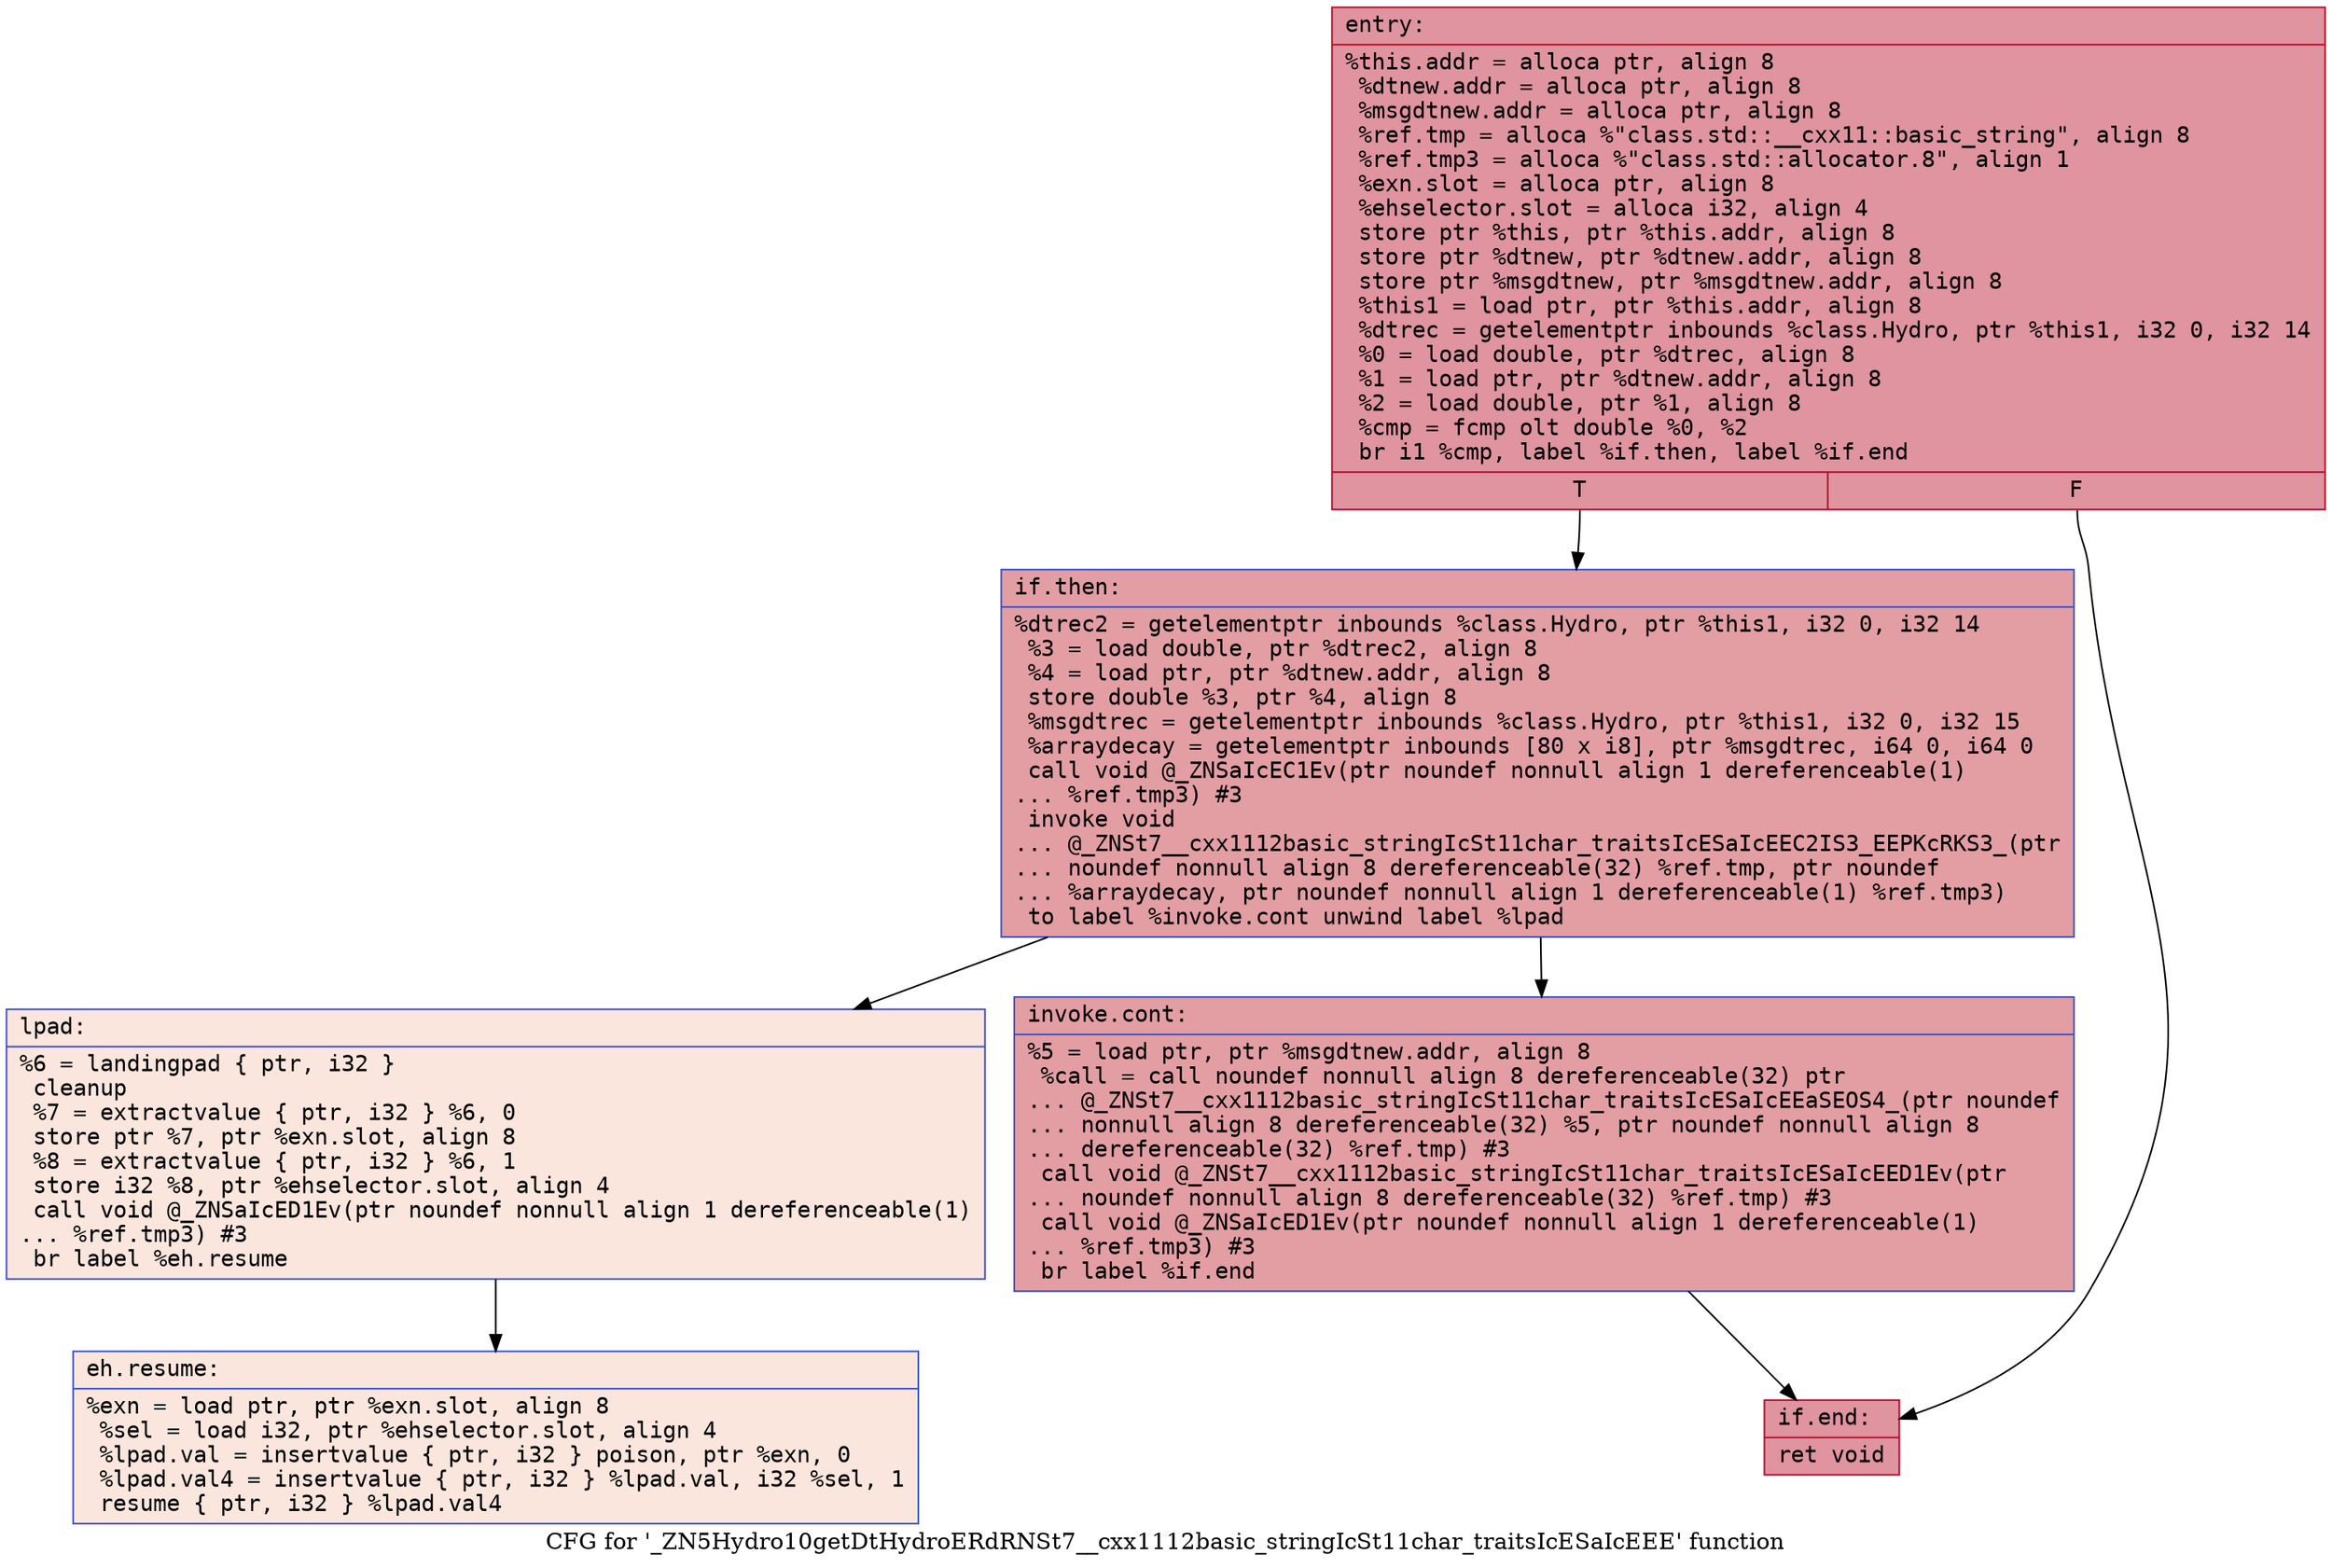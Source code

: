 digraph "CFG for '_ZN5Hydro10getDtHydroERdRNSt7__cxx1112basic_stringIcSt11char_traitsIcESaIcEEE' function" {
	label="CFG for '_ZN5Hydro10getDtHydroERdRNSt7__cxx1112basic_stringIcSt11char_traitsIcESaIcEEE' function";

	Node0x561869905c80 [shape=record,color="#b70d28ff", style=filled, fillcolor="#b70d2870" fontname="Courier",label="{entry:\l|  %this.addr = alloca ptr, align 8\l  %dtnew.addr = alloca ptr, align 8\l  %msgdtnew.addr = alloca ptr, align 8\l  %ref.tmp = alloca %\"class.std::__cxx11::basic_string\", align 8\l  %ref.tmp3 = alloca %\"class.std::allocator.8\", align 1\l  %exn.slot = alloca ptr, align 8\l  %ehselector.slot = alloca i32, align 4\l  store ptr %this, ptr %this.addr, align 8\l  store ptr %dtnew, ptr %dtnew.addr, align 8\l  store ptr %msgdtnew, ptr %msgdtnew.addr, align 8\l  %this1 = load ptr, ptr %this.addr, align 8\l  %dtrec = getelementptr inbounds %class.Hydro, ptr %this1, i32 0, i32 14\l  %0 = load double, ptr %dtrec, align 8\l  %1 = load ptr, ptr %dtnew.addr, align 8\l  %2 = load double, ptr %1, align 8\l  %cmp = fcmp olt double %0, %2\l  br i1 %cmp, label %if.then, label %if.end\l|{<s0>T|<s1>F}}"];
	Node0x561869905c80:s0 -> Node0x561869906890[tooltip="entry -> if.then\nProbability 50.00%" ];
	Node0x561869905c80:s1 -> Node0x561869906900[tooltip="entry -> if.end\nProbability 50.00%" ];
	Node0x561869906890 [shape=record,color="#3d50c3ff", style=filled, fillcolor="#be242e70" fontname="Courier",label="{if.then:\l|  %dtrec2 = getelementptr inbounds %class.Hydro, ptr %this1, i32 0, i32 14\l  %3 = load double, ptr %dtrec2, align 8\l  %4 = load ptr, ptr %dtnew.addr, align 8\l  store double %3, ptr %4, align 8\l  %msgdtrec = getelementptr inbounds %class.Hydro, ptr %this1, i32 0, i32 15\l  %arraydecay = getelementptr inbounds [80 x i8], ptr %msgdtrec, i64 0, i64 0\l  call void @_ZNSaIcEC1Ev(ptr noundef nonnull align 1 dereferenceable(1)\l... %ref.tmp3) #3\l  invoke void\l... @_ZNSt7__cxx1112basic_stringIcSt11char_traitsIcESaIcEEC2IS3_EEPKcRKS3_(ptr\l... noundef nonnull align 8 dereferenceable(32) %ref.tmp, ptr noundef\l... %arraydecay, ptr noundef nonnull align 1 dereferenceable(1) %ref.tmp3)\l          to label %invoke.cont unwind label %lpad\l}"];
	Node0x561869906890 -> Node0x561869907000[tooltip="if.then -> invoke.cont\nProbability 100.00%" ];
	Node0x561869906890 -> Node0x561869907080[tooltip="if.then -> lpad\nProbability 0.00%" ];
	Node0x561869907000 [shape=record,color="#3d50c3ff", style=filled, fillcolor="#be242e70" fontname="Courier",label="{invoke.cont:\l|  %5 = load ptr, ptr %msgdtnew.addr, align 8\l  %call = call noundef nonnull align 8 dereferenceable(32) ptr\l... @_ZNSt7__cxx1112basic_stringIcSt11char_traitsIcESaIcEEaSEOS4_(ptr noundef\l... nonnull align 8 dereferenceable(32) %5, ptr noundef nonnull align 8\l... dereferenceable(32) %ref.tmp) #3\l  call void @_ZNSt7__cxx1112basic_stringIcSt11char_traitsIcESaIcEED1Ev(ptr\l... noundef nonnull align 8 dereferenceable(32) %ref.tmp) #3\l  call void @_ZNSaIcED1Ev(ptr noundef nonnull align 1 dereferenceable(1)\l... %ref.tmp3) #3\l  br label %if.end\l}"];
	Node0x561869907000 -> Node0x561869906900[tooltip="invoke.cont -> if.end\nProbability 100.00%" ];
	Node0x561869907080 [shape=record,color="#3d50c3ff", style=filled, fillcolor="#f3c7b170" fontname="Courier",label="{lpad:\l|  %6 = landingpad \{ ptr, i32 \}\l          cleanup\l  %7 = extractvalue \{ ptr, i32 \} %6, 0\l  store ptr %7, ptr %exn.slot, align 8\l  %8 = extractvalue \{ ptr, i32 \} %6, 1\l  store i32 %8, ptr %ehselector.slot, align 4\l  call void @_ZNSaIcED1Ev(ptr noundef nonnull align 1 dereferenceable(1)\l... %ref.tmp3) #3\l  br label %eh.resume\l}"];
	Node0x561869907080 -> Node0x561869907b00[tooltip="lpad -> eh.resume\nProbability 100.00%" ];
	Node0x561869906900 [shape=record,color="#b70d28ff", style=filled, fillcolor="#b70d2870" fontname="Courier",label="{if.end:\l|  ret void\l}"];
	Node0x561869907b00 [shape=record,color="#3d50c3ff", style=filled, fillcolor="#f3c7b170" fontname="Courier",label="{eh.resume:\l|  %exn = load ptr, ptr %exn.slot, align 8\l  %sel = load i32, ptr %ehselector.slot, align 4\l  %lpad.val = insertvalue \{ ptr, i32 \} poison, ptr %exn, 0\l  %lpad.val4 = insertvalue \{ ptr, i32 \} %lpad.val, i32 %sel, 1\l  resume \{ ptr, i32 \} %lpad.val4\l}"];
}
